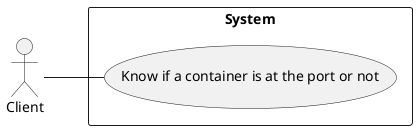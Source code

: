 @startuml
left to right direction
skinparam packageStyle rectangle
actor Client
rectangle "System"{
    Client--(Know if a container is at the port or not)
}
@enduml